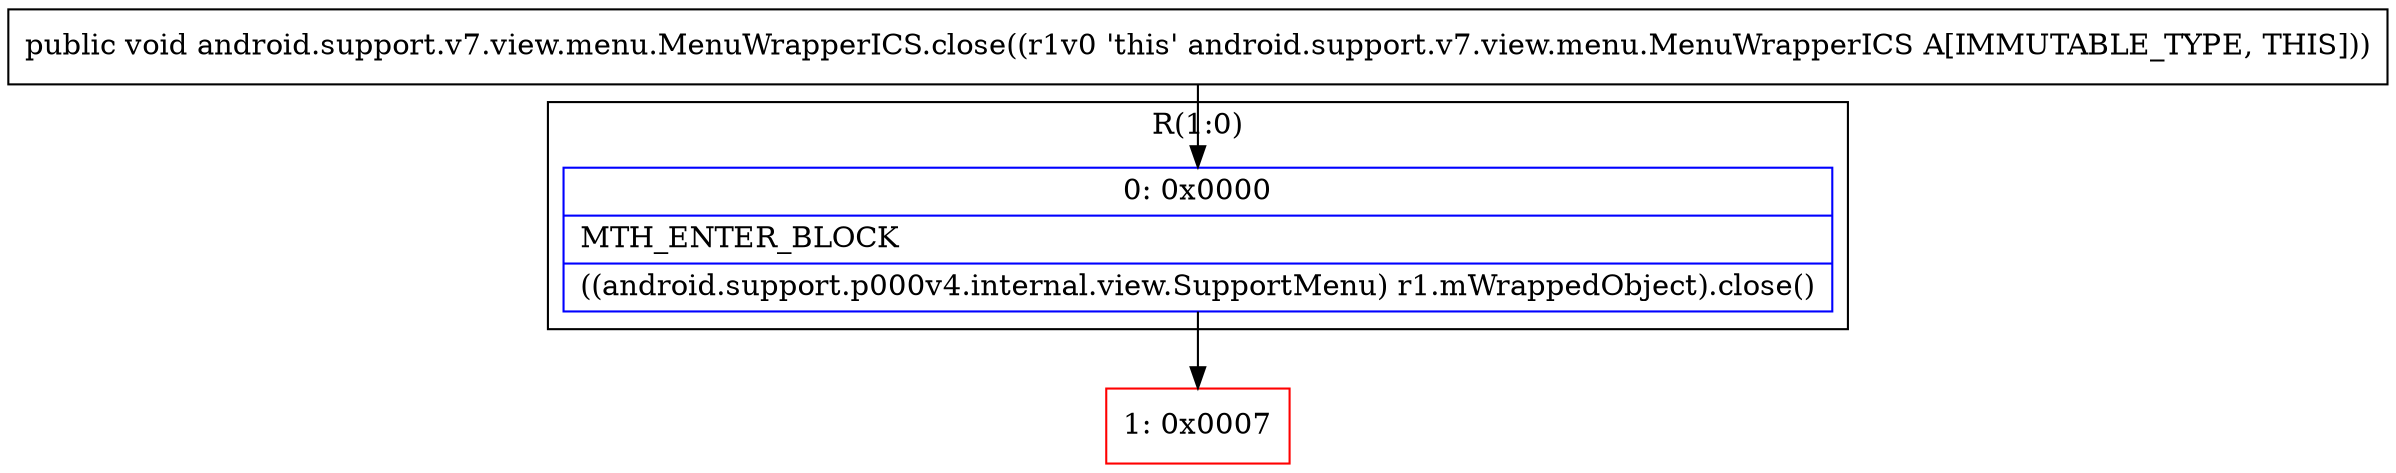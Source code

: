 digraph "CFG forandroid.support.v7.view.menu.MenuWrapperICS.close()V" {
subgraph cluster_Region_357474603 {
label = "R(1:0)";
node [shape=record,color=blue];
Node_0 [shape=record,label="{0\:\ 0x0000|MTH_ENTER_BLOCK\l|((android.support.p000v4.internal.view.SupportMenu) r1.mWrappedObject).close()\l}"];
}
Node_1 [shape=record,color=red,label="{1\:\ 0x0007}"];
MethodNode[shape=record,label="{public void android.support.v7.view.menu.MenuWrapperICS.close((r1v0 'this' android.support.v7.view.menu.MenuWrapperICS A[IMMUTABLE_TYPE, THIS])) }"];
MethodNode -> Node_0;
Node_0 -> Node_1;
}

